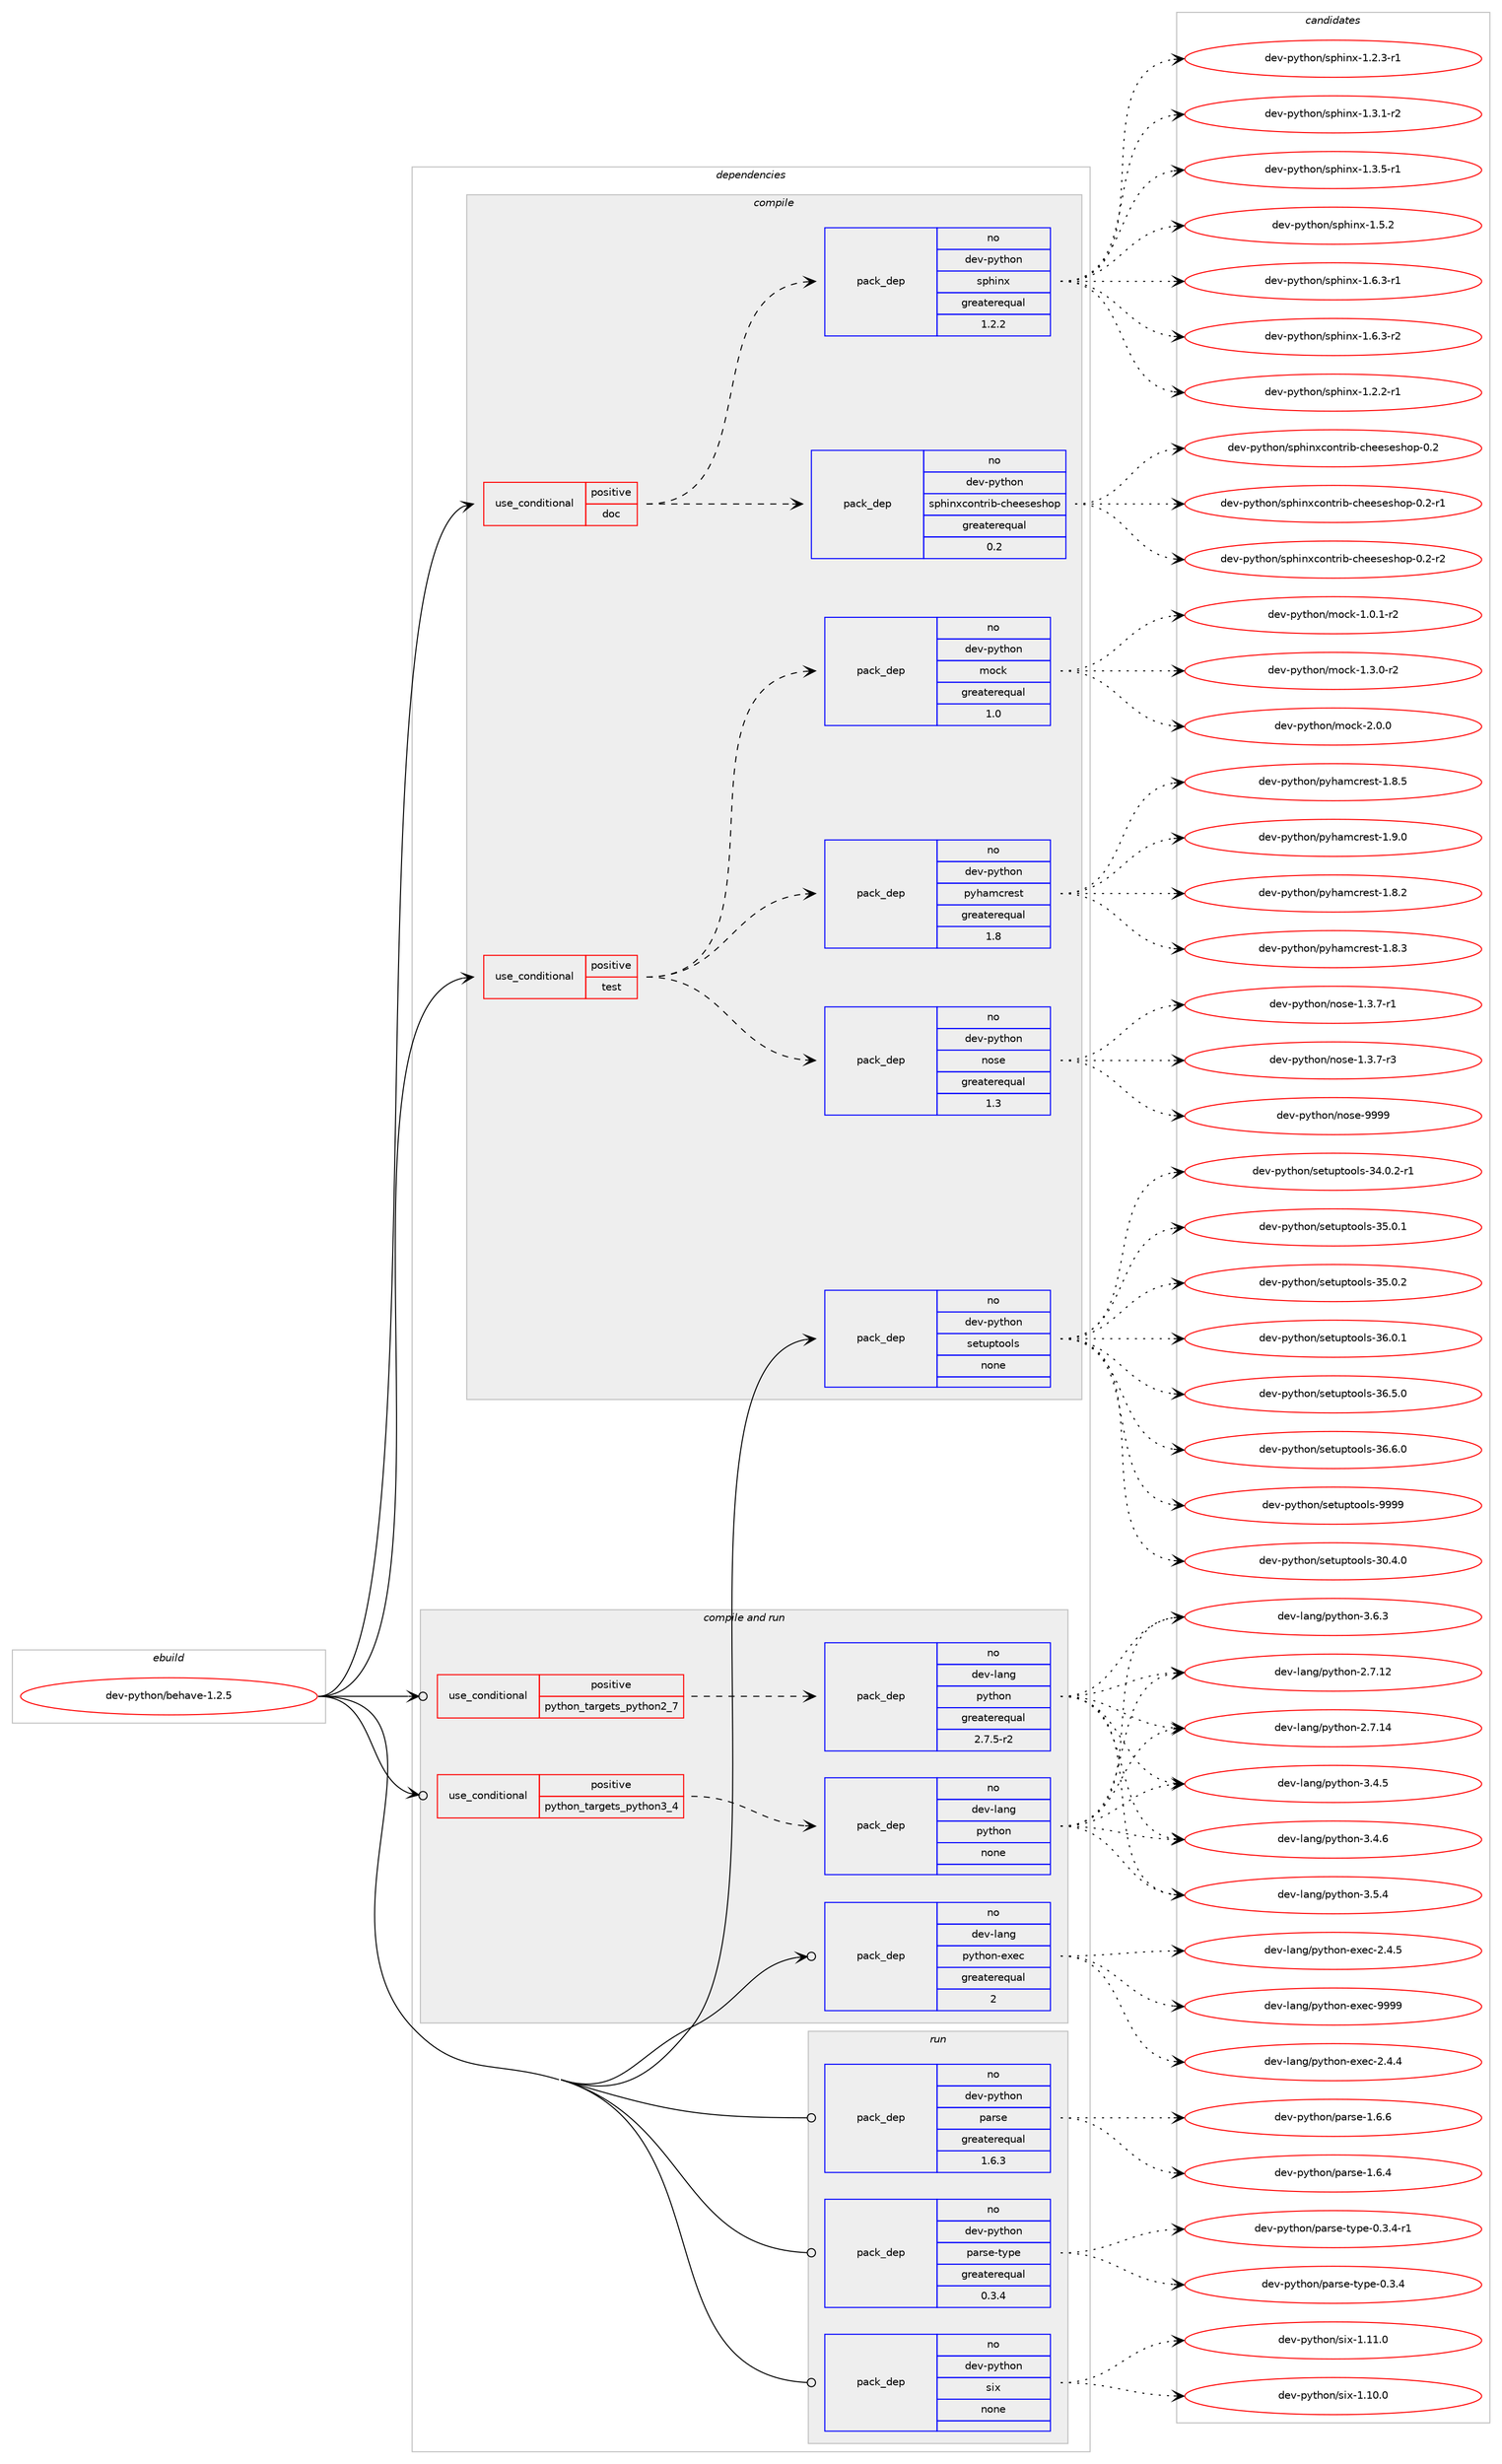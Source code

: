 digraph prolog {

# *************
# Graph options
# *************

newrank=true;
concentrate=true;
compound=true;
graph [rankdir=LR,fontname=Helvetica,fontsize=10,ranksep=1.5];#, ranksep=2.5, nodesep=0.2];
edge  [arrowhead=vee];
node  [fontname=Helvetica,fontsize=10];

# **********
# The ebuild
# **********

subgraph cluster_leftcol {
color=gray;
rank=same;
label=<<i>ebuild</i>>;
id [label="dev-python/behave-1.2.5", color=red, width=4, href="../dev-python/behave-1.2.5.svg"];
}

# ****************
# The dependencies
# ****************

subgraph cluster_midcol {
color=gray;
label=<<i>dependencies</i>>;
subgraph cluster_compile {
fillcolor="#eeeeee";
style=filled;
label=<<i>compile</i>>;
subgraph cond30062 {
dependency148515 [label=<<TABLE BORDER="0" CELLBORDER="1" CELLSPACING="0" CELLPADDING="4"><TR><TD ROWSPAN="3" CELLPADDING="10">use_conditional</TD></TR><TR><TD>positive</TD></TR><TR><TD>doc</TD></TR></TABLE>>, shape=none, color=red];
subgraph pack114632 {
dependency148516 [label=<<TABLE BORDER="0" CELLBORDER="1" CELLSPACING="0" CELLPADDING="4" WIDTH="220"><TR><TD ROWSPAN="6" CELLPADDING="30">pack_dep</TD></TR><TR><TD WIDTH="110">no</TD></TR><TR><TD>dev-python</TD></TR><TR><TD>sphinx</TD></TR><TR><TD>greaterequal</TD></TR><TR><TD>1.2.2</TD></TR></TABLE>>, shape=none, color=blue];
}
dependency148515:e -> dependency148516:w [weight=20,style="dashed",arrowhead="vee"];
subgraph pack114633 {
dependency148517 [label=<<TABLE BORDER="0" CELLBORDER="1" CELLSPACING="0" CELLPADDING="4" WIDTH="220"><TR><TD ROWSPAN="6" CELLPADDING="30">pack_dep</TD></TR><TR><TD WIDTH="110">no</TD></TR><TR><TD>dev-python</TD></TR><TR><TD>sphinxcontrib-cheeseshop</TD></TR><TR><TD>greaterequal</TD></TR><TR><TD>0.2</TD></TR></TABLE>>, shape=none, color=blue];
}
dependency148515:e -> dependency148517:w [weight=20,style="dashed",arrowhead="vee"];
}
id:e -> dependency148515:w [weight=20,style="solid",arrowhead="vee"];
subgraph cond30063 {
dependency148518 [label=<<TABLE BORDER="0" CELLBORDER="1" CELLSPACING="0" CELLPADDING="4"><TR><TD ROWSPAN="3" CELLPADDING="10">use_conditional</TD></TR><TR><TD>positive</TD></TR><TR><TD>test</TD></TR></TABLE>>, shape=none, color=red];
subgraph pack114634 {
dependency148519 [label=<<TABLE BORDER="0" CELLBORDER="1" CELLSPACING="0" CELLPADDING="4" WIDTH="220"><TR><TD ROWSPAN="6" CELLPADDING="30">pack_dep</TD></TR><TR><TD WIDTH="110">no</TD></TR><TR><TD>dev-python</TD></TR><TR><TD>mock</TD></TR><TR><TD>greaterequal</TD></TR><TR><TD>1.0</TD></TR></TABLE>>, shape=none, color=blue];
}
dependency148518:e -> dependency148519:w [weight=20,style="dashed",arrowhead="vee"];
subgraph pack114635 {
dependency148520 [label=<<TABLE BORDER="0" CELLBORDER="1" CELLSPACING="0" CELLPADDING="4" WIDTH="220"><TR><TD ROWSPAN="6" CELLPADDING="30">pack_dep</TD></TR><TR><TD WIDTH="110">no</TD></TR><TR><TD>dev-python</TD></TR><TR><TD>nose</TD></TR><TR><TD>greaterequal</TD></TR><TR><TD>1.3</TD></TR></TABLE>>, shape=none, color=blue];
}
dependency148518:e -> dependency148520:w [weight=20,style="dashed",arrowhead="vee"];
subgraph pack114636 {
dependency148521 [label=<<TABLE BORDER="0" CELLBORDER="1" CELLSPACING="0" CELLPADDING="4" WIDTH="220"><TR><TD ROWSPAN="6" CELLPADDING="30">pack_dep</TD></TR><TR><TD WIDTH="110">no</TD></TR><TR><TD>dev-python</TD></TR><TR><TD>pyhamcrest</TD></TR><TR><TD>greaterequal</TD></TR><TR><TD>1.8</TD></TR></TABLE>>, shape=none, color=blue];
}
dependency148518:e -> dependency148521:w [weight=20,style="dashed",arrowhead="vee"];
}
id:e -> dependency148518:w [weight=20,style="solid",arrowhead="vee"];
subgraph pack114637 {
dependency148522 [label=<<TABLE BORDER="0" CELLBORDER="1" CELLSPACING="0" CELLPADDING="4" WIDTH="220"><TR><TD ROWSPAN="6" CELLPADDING="30">pack_dep</TD></TR><TR><TD WIDTH="110">no</TD></TR><TR><TD>dev-python</TD></TR><TR><TD>setuptools</TD></TR><TR><TD>none</TD></TR><TR><TD></TD></TR></TABLE>>, shape=none, color=blue];
}
id:e -> dependency148522:w [weight=20,style="solid",arrowhead="vee"];
}
subgraph cluster_compileandrun {
fillcolor="#eeeeee";
style=filled;
label=<<i>compile and run</i>>;
subgraph cond30064 {
dependency148523 [label=<<TABLE BORDER="0" CELLBORDER="1" CELLSPACING="0" CELLPADDING="4"><TR><TD ROWSPAN="3" CELLPADDING="10">use_conditional</TD></TR><TR><TD>positive</TD></TR><TR><TD>python_targets_python2_7</TD></TR></TABLE>>, shape=none, color=red];
subgraph pack114638 {
dependency148524 [label=<<TABLE BORDER="0" CELLBORDER="1" CELLSPACING="0" CELLPADDING="4" WIDTH="220"><TR><TD ROWSPAN="6" CELLPADDING="30">pack_dep</TD></TR><TR><TD WIDTH="110">no</TD></TR><TR><TD>dev-lang</TD></TR><TR><TD>python</TD></TR><TR><TD>greaterequal</TD></TR><TR><TD>2.7.5-r2</TD></TR></TABLE>>, shape=none, color=blue];
}
dependency148523:e -> dependency148524:w [weight=20,style="dashed",arrowhead="vee"];
}
id:e -> dependency148523:w [weight=20,style="solid",arrowhead="odotvee"];
subgraph cond30065 {
dependency148525 [label=<<TABLE BORDER="0" CELLBORDER="1" CELLSPACING="0" CELLPADDING="4"><TR><TD ROWSPAN="3" CELLPADDING="10">use_conditional</TD></TR><TR><TD>positive</TD></TR><TR><TD>python_targets_python3_4</TD></TR></TABLE>>, shape=none, color=red];
subgraph pack114639 {
dependency148526 [label=<<TABLE BORDER="0" CELLBORDER="1" CELLSPACING="0" CELLPADDING="4" WIDTH="220"><TR><TD ROWSPAN="6" CELLPADDING="30">pack_dep</TD></TR><TR><TD WIDTH="110">no</TD></TR><TR><TD>dev-lang</TD></TR><TR><TD>python</TD></TR><TR><TD>none</TD></TR><TR><TD></TD></TR></TABLE>>, shape=none, color=blue];
}
dependency148525:e -> dependency148526:w [weight=20,style="dashed",arrowhead="vee"];
}
id:e -> dependency148525:w [weight=20,style="solid",arrowhead="odotvee"];
subgraph pack114640 {
dependency148527 [label=<<TABLE BORDER="0" CELLBORDER="1" CELLSPACING="0" CELLPADDING="4" WIDTH="220"><TR><TD ROWSPAN="6" CELLPADDING="30">pack_dep</TD></TR><TR><TD WIDTH="110">no</TD></TR><TR><TD>dev-lang</TD></TR><TR><TD>python-exec</TD></TR><TR><TD>greaterequal</TD></TR><TR><TD>2</TD></TR></TABLE>>, shape=none, color=blue];
}
id:e -> dependency148527:w [weight=20,style="solid",arrowhead="odotvee"];
}
subgraph cluster_run {
fillcolor="#eeeeee";
style=filled;
label=<<i>run</i>>;
subgraph pack114641 {
dependency148528 [label=<<TABLE BORDER="0" CELLBORDER="1" CELLSPACING="0" CELLPADDING="4" WIDTH="220"><TR><TD ROWSPAN="6" CELLPADDING="30">pack_dep</TD></TR><TR><TD WIDTH="110">no</TD></TR><TR><TD>dev-python</TD></TR><TR><TD>parse</TD></TR><TR><TD>greaterequal</TD></TR><TR><TD>1.6.3</TD></TR></TABLE>>, shape=none, color=blue];
}
id:e -> dependency148528:w [weight=20,style="solid",arrowhead="odot"];
subgraph pack114642 {
dependency148529 [label=<<TABLE BORDER="0" CELLBORDER="1" CELLSPACING="0" CELLPADDING="4" WIDTH="220"><TR><TD ROWSPAN="6" CELLPADDING="30">pack_dep</TD></TR><TR><TD WIDTH="110">no</TD></TR><TR><TD>dev-python</TD></TR><TR><TD>parse-type</TD></TR><TR><TD>greaterequal</TD></TR><TR><TD>0.3.4</TD></TR></TABLE>>, shape=none, color=blue];
}
id:e -> dependency148529:w [weight=20,style="solid",arrowhead="odot"];
subgraph pack114643 {
dependency148530 [label=<<TABLE BORDER="0" CELLBORDER="1" CELLSPACING="0" CELLPADDING="4" WIDTH="220"><TR><TD ROWSPAN="6" CELLPADDING="30">pack_dep</TD></TR><TR><TD WIDTH="110">no</TD></TR><TR><TD>dev-python</TD></TR><TR><TD>six</TD></TR><TR><TD>none</TD></TR><TR><TD></TD></TR></TABLE>>, shape=none, color=blue];
}
id:e -> dependency148530:w [weight=20,style="solid",arrowhead="odot"];
}
}

# **************
# The candidates
# **************

subgraph cluster_choices {
rank=same;
color=gray;
label=<<i>candidates</i>>;

subgraph choice114632 {
color=black;
nodesep=1;
choice10010111845112121116104111110471151121041051101204549465046504511449 [label="dev-python/sphinx-1.2.2-r1", color=red, width=4,href="../dev-python/sphinx-1.2.2-r1.svg"];
choice10010111845112121116104111110471151121041051101204549465046514511449 [label="dev-python/sphinx-1.2.3-r1", color=red, width=4,href="../dev-python/sphinx-1.2.3-r1.svg"];
choice10010111845112121116104111110471151121041051101204549465146494511450 [label="dev-python/sphinx-1.3.1-r2", color=red, width=4,href="../dev-python/sphinx-1.3.1-r2.svg"];
choice10010111845112121116104111110471151121041051101204549465146534511449 [label="dev-python/sphinx-1.3.5-r1", color=red, width=4,href="../dev-python/sphinx-1.3.5-r1.svg"];
choice1001011184511212111610411111047115112104105110120454946534650 [label="dev-python/sphinx-1.5.2", color=red, width=4,href="../dev-python/sphinx-1.5.2.svg"];
choice10010111845112121116104111110471151121041051101204549465446514511449 [label="dev-python/sphinx-1.6.3-r1", color=red, width=4,href="../dev-python/sphinx-1.6.3-r1.svg"];
choice10010111845112121116104111110471151121041051101204549465446514511450 [label="dev-python/sphinx-1.6.3-r2", color=red, width=4,href="../dev-python/sphinx-1.6.3-r2.svg"];
dependency148516:e -> choice10010111845112121116104111110471151121041051101204549465046504511449:w [style=dotted,weight="100"];
dependency148516:e -> choice10010111845112121116104111110471151121041051101204549465046514511449:w [style=dotted,weight="100"];
dependency148516:e -> choice10010111845112121116104111110471151121041051101204549465146494511450:w [style=dotted,weight="100"];
dependency148516:e -> choice10010111845112121116104111110471151121041051101204549465146534511449:w [style=dotted,weight="100"];
dependency148516:e -> choice1001011184511212111610411111047115112104105110120454946534650:w [style=dotted,weight="100"];
dependency148516:e -> choice10010111845112121116104111110471151121041051101204549465446514511449:w [style=dotted,weight="100"];
dependency148516:e -> choice10010111845112121116104111110471151121041051101204549465446514511450:w [style=dotted,weight="100"];
}
subgraph choice114633 {
color=black;
nodesep=1;
choice10010111845112121116104111110471151121041051101209911111011611410598459910410110111510111510411111245484650 [label="dev-python/sphinxcontrib-cheeseshop-0.2", color=red, width=4,href="../dev-python/sphinxcontrib-cheeseshop-0.2.svg"];
choice100101118451121211161041111104711511210410511012099111110116114105984599104101101115101115104111112454846504511449 [label="dev-python/sphinxcontrib-cheeseshop-0.2-r1", color=red, width=4,href="../dev-python/sphinxcontrib-cheeseshop-0.2-r1.svg"];
choice100101118451121211161041111104711511210410511012099111110116114105984599104101101115101115104111112454846504511450 [label="dev-python/sphinxcontrib-cheeseshop-0.2-r2", color=red, width=4,href="../dev-python/sphinxcontrib-cheeseshop-0.2-r2.svg"];
dependency148517:e -> choice10010111845112121116104111110471151121041051101209911111011611410598459910410110111510111510411111245484650:w [style=dotted,weight="100"];
dependency148517:e -> choice100101118451121211161041111104711511210410511012099111110116114105984599104101101115101115104111112454846504511449:w [style=dotted,weight="100"];
dependency148517:e -> choice100101118451121211161041111104711511210410511012099111110116114105984599104101101115101115104111112454846504511450:w [style=dotted,weight="100"];
}
subgraph choice114634 {
color=black;
nodesep=1;
choice1001011184511212111610411111047109111991074549464846494511450 [label="dev-python/mock-1.0.1-r2", color=red, width=4,href="../dev-python/mock-1.0.1-r2.svg"];
choice1001011184511212111610411111047109111991074549465146484511450 [label="dev-python/mock-1.3.0-r2", color=red, width=4,href="../dev-python/mock-1.3.0-r2.svg"];
choice100101118451121211161041111104710911199107455046484648 [label="dev-python/mock-2.0.0", color=red, width=4,href="../dev-python/mock-2.0.0.svg"];
dependency148519:e -> choice1001011184511212111610411111047109111991074549464846494511450:w [style=dotted,weight="100"];
dependency148519:e -> choice1001011184511212111610411111047109111991074549465146484511450:w [style=dotted,weight="100"];
dependency148519:e -> choice100101118451121211161041111104710911199107455046484648:w [style=dotted,weight="100"];
}
subgraph choice114635 {
color=black;
nodesep=1;
choice10010111845112121116104111110471101111151014549465146554511449 [label="dev-python/nose-1.3.7-r1", color=red, width=4,href="../dev-python/nose-1.3.7-r1.svg"];
choice10010111845112121116104111110471101111151014549465146554511451 [label="dev-python/nose-1.3.7-r3", color=red, width=4,href="../dev-python/nose-1.3.7-r3.svg"];
choice10010111845112121116104111110471101111151014557575757 [label="dev-python/nose-9999", color=red, width=4,href="../dev-python/nose-9999.svg"];
dependency148520:e -> choice10010111845112121116104111110471101111151014549465146554511449:w [style=dotted,weight="100"];
dependency148520:e -> choice10010111845112121116104111110471101111151014549465146554511451:w [style=dotted,weight="100"];
dependency148520:e -> choice10010111845112121116104111110471101111151014557575757:w [style=dotted,weight="100"];
}
subgraph choice114636 {
color=black;
nodesep=1;
choice10010111845112121116104111110471121211049710999114101115116454946564650 [label="dev-python/pyhamcrest-1.8.2", color=red, width=4,href="../dev-python/pyhamcrest-1.8.2.svg"];
choice10010111845112121116104111110471121211049710999114101115116454946564651 [label="dev-python/pyhamcrest-1.8.3", color=red, width=4,href="../dev-python/pyhamcrest-1.8.3.svg"];
choice10010111845112121116104111110471121211049710999114101115116454946564653 [label="dev-python/pyhamcrest-1.8.5", color=red, width=4,href="../dev-python/pyhamcrest-1.8.5.svg"];
choice10010111845112121116104111110471121211049710999114101115116454946574648 [label="dev-python/pyhamcrest-1.9.0", color=red, width=4,href="../dev-python/pyhamcrest-1.9.0.svg"];
dependency148521:e -> choice10010111845112121116104111110471121211049710999114101115116454946564650:w [style=dotted,weight="100"];
dependency148521:e -> choice10010111845112121116104111110471121211049710999114101115116454946564651:w [style=dotted,weight="100"];
dependency148521:e -> choice10010111845112121116104111110471121211049710999114101115116454946564653:w [style=dotted,weight="100"];
dependency148521:e -> choice10010111845112121116104111110471121211049710999114101115116454946574648:w [style=dotted,weight="100"];
}
subgraph choice114637 {
color=black;
nodesep=1;
choice100101118451121211161041111104711510111611711211611111110811545514846524648 [label="dev-python/setuptools-30.4.0", color=red, width=4,href="../dev-python/setuptools-30.4.0.svg"];
choice1001011184511212111610411111047115101116117112116111111108115455152464846504511449 [label="dev-python/setuptools-34.0.2-r1", color=red, width=4,href="../dev-python/setuptools-34.0.2-r1.svg"];
choice100101118451121211161041111104711510111611711211611111110811545515346484649 [label="dev-python/setuptools-35.0.1", color=red, width=4,href="../dev-python/setuptools-35.0.1.svg"];
choice100101118451121211161041111104711510111611711211611111110811545515346484650 [label="dev-python/setuptools-35.0.2", color=red, width=4,href="../dev-python/setuptools-35.0.2.svg"];
choice100101118451121211161041111104711510111611711211611111110811545515446484649 [label="dev-python/setuptools-36.0.1", color=red, width=4,href="../dev-python/setuptools-36.0.1.svg"];
choice100101118451121211161041111104711510111611711211611111110811545515446534648 [label="dev-python/setuptools-36.5.0", color=red, width=4,href="../dev-python/setuptools-36.5.0.svg"];
choice100101118451121211161041111104711510111611711211611111110811545515446544648 [label="dev-python/setuptools-36.6.0", color=red, width=4,href="../dev-python/setuptools-36.6.0.svg"];
choice10010111845112121116104111110471151011161171121161111111081154557575757 [label="dev-python/setuptools-9999", color=red, width=4,href="../dev-python/setuptools-9999.svg"];
dependency148522:e -> choice100101118451121211161041111104711510111611711211611111110811545514846524648:w [style=dotted,weight="100"];
dependency148522:e -> choice1001011184511212111610411111047115101116117112116111111108115455152464846504511449:w [style=dotted,weight="100"];
dependency148522:e -> choice100101118451121211161041111104711510111611711211611111110811545515346484649:w [style=dotted,weight="100"];
dependency148522:e -> choice100101118451121211161041111104711510111611711211611111110811545515346484650:w [style=dotted,weight="100"];
dependency148522:e -> choice100101118451121211161041111104711510111611711211611111110811545515446484649:w [style=dotted,weight="100"];
dependency148522:e -> choice100101118451121211161041111104711510111611711211611111110811545515446534648:w [style=dotted,weight="100"];
dependency148522:e -> choice100101118451121211161041111104711510111611711211611111110811545515446544648:w [style=dotted,weight="100"];
dependency148522:e -> choice10010111845112121116104111110471151011161171121161111111081154557575757:w [style=dotted,weight="100"];
}
subgraph choice114638 {
color=black;
nodesep=1;
choice10010111845108971101034711212111610411111045504655464950 [label="dev-lang/python-2.7.12", color=red, width=4,href="../dev-lang/python-2.7.12.svg"];
choice10010111845108971101034711212111610411111045504655464952 [label="dev-lang/python-2.7.14", color=red, width=4,href="../dev-lang/python-2.7.14.svg"];
choice100101118451089711010347112121116104111110455146524653 [label="dev-lang/python-3.4.5", color=red, width=4,href="../dev-lang/python-3.4.5.svg"];
choice100101118451089711010347112121116104111110455146524654 [label="dev-lang/python-3.4.6", color=red, width=4,href="../dev-lang/python-3.4.6.svg"];
choice100101118451089711010347112121116104111110455146534652 [label="dev-lang/python-3.5.4", color=red, width=4,href="../dev-lang/python-3.5.4.svg"];
choice100101118451089711010347112121116104111110455146544651 [label="dev-lang/python-3.6.3", color=red, width=4,href="../dev-lang/python-3.6.3.svg"];
dependency148524:e -> choice10010111845108971101034711212111610411111045504655464950:w [style=dotted,weight="100"];
dependency148524:e -> choice10010111845108971101034711212111610411111045504655464952:w [style=dotted,weight="100"];
dependency148524:e -> choice100101118451089711010347112121116104111110455146524653:w [style=dotted,weight="100"];
dependency148524:e -> choice100101118451089711010347112121116104111110455146524654:w [style=dotted,weight="100"];
dependency148524:e -> choice100101118451089711010347112121116104111110455146534652:w [style=dotted,weight="100"];
dependency148524:e -> choice100101118451089711010347112121116104111110455146544651:w [style=dotted,weight="100"];
}
subgraph choice114639 {
color=black;
nodesep=1;
choice10010111845108971101034711212111610411111045504655464950 [label="dev-lang/python-2.7.12", color=red, width=4,href="../dev-lang/python-2.7.12.svg"];
choice10010111845108971101034711212111610411111045504655464952 [label="dev-lang/python-2.7.14", color=red, width=4,href="../dev-lang/python-2.7.14.svg"];
choice100101118451089711010347112121116104111110455146524653 [label="dev-lang/python-3.4.5", color=red, width=4,href="../dev-lang/python-3.4.5.svg"];
choice100101118451089711010347112121116104111110455146524654 [label="dev-lang/python-3.4.6", color=red, width=4,href="../dev-lang/python-3.4.6.svg"];
choice100101118451089711010347112121116104111110455146534652 [label="dev-lang/python-3.5.4", color=red, width=4,href="../dev-lang/python-3.5.4.svg"];
choice100101118451089711010347112121116104111110455146544651 [label="dev-lang/python-3.6.3", color=red, width=4,href="../dev-lang/python-3.6.3.svg"];
dependency148526:e -> choice10010111845108971101034711212111610411111045504655464950:w [style=dotted,weight="100"];
dependency148526:e -> choice10010111845108971101034711212111610411111045504655464952:w [style=dotted,weight="100"];
dependency148526:e -> choice100101118451089711010347112121116104111110455146524653:w [style=dotted,weight="100"];
dependency148526:e -> choice100101118451089711010347112121116104111110455146524654:w [style=dotted,weight="100"];
dependency148526:e -> choice100101118451089711010347112121116104111110455146534652:w [style=dotted,weight="100"];
dependency148526:e -> choice100101118451089711010347112121116104111110455146544651:w [style=dotted,weight="100"];
}
subgraph choice114640 {
color=black;
nodesep=1;
choice1001011184510897110103471121211161041111104510112010199455046524652 [label="dev-lang/python-exec-2.4.4", color=red, width=4,href="../dev-lang/python-exec-2.4.4.svg"];
choice1001011184510897110103471121211161041111104510112010199455046524653 [label="dev-lang/python-exec-2.4.5", color=red, width=4,href="../dev-lang/python-exec-2.4.5.svg"];
choice10010111845108971101034711212111610411111045101120101994557575757 [label="dev-lang/python-exec-9999", color=red, width=4,href="../dev-lang/python-exec-9999.svg"];
dependency148527:e -> choice1001011184510897110103471121211161041111104510112010199455046524652:w [style=dotted,weight="100"];
dependency148527:e -> choice1001011184510897110103471121211161041111104510112010199455046524653:w [style=dotted,weight="100"];
dependency148527:e -> choice10010111845108971101034711212111610411111045101120101994557575757:w [style=dotted,weight="100"];
}
subgraph choice114641 {
color=black;
nodesep=1;
choice100101118451121211161041111104711297114115101454946544652 [label="dev-python/parse-1.6.4", color=red, width=4,href="../dev-python/parse-1.6.4.svg"];
choice100101118451121211161041111104711297114115101454946544654 [label="dev-python/parse-1.6.6", color=red, width=4,href="../dev-python/parse-1.6.6.svg"];
dependency148528:e -> choice100101118451121211161041111104711297114115101454946544652:w [style=dotted,weight="100"];
dependency148528:e -> choice100101118451121211161041111104711297114115101454946544654:w [style=dotted,weight="100"];
}
subgraph choice114642 {
color=black;
nodesep=1;
choice10010111845112121116104111110471129711411510145116121112101454846514652 [label="dev-python/parse-type-0.3.4", color=red, width=4,href="../dev-python/parse-type-0.3.4.svg"];
choice100101118451121211161041111104711297114115101451161211121014548465146524511449 [label="dev-python/parse-type-0.3.4-r1", color=red, width=4,href="../dev-python/parse-type-0.3.4-r1.svg"];
dependency148529:e -> choice10010111845112121116104111110471129711411510145116121112101454846514652:w [style=dotted,weight="100"];
dependency148529:e -> choice100101118451121211161041111104711297114115101451161211121014548465146524511449:w [style=dotted,weight="100"];
}
subgraph choice114643 {
color=black;
nodesep=1;
choice100101118451121211161041111104711510512045494649484648 [label="dev-python/six-1.10.0", color=red, width=4,href="../dev-python/six-1.10.0.svg"];
choice100101118451121211161041111104711510512045494649494648 [label="dev-python/six-1.11.0", color=red, width=4,href="../dev-python/six-1.11.0.svg"];
dependency148530:e -> choice100101118451121211161041111104711510512045494649484648:w [style=dotted,weight="100"];
dependency148530:e -> choice100101118451121211161041111104711510512045494649494648:w [style=dotted,weight="100"];
}
}

}
